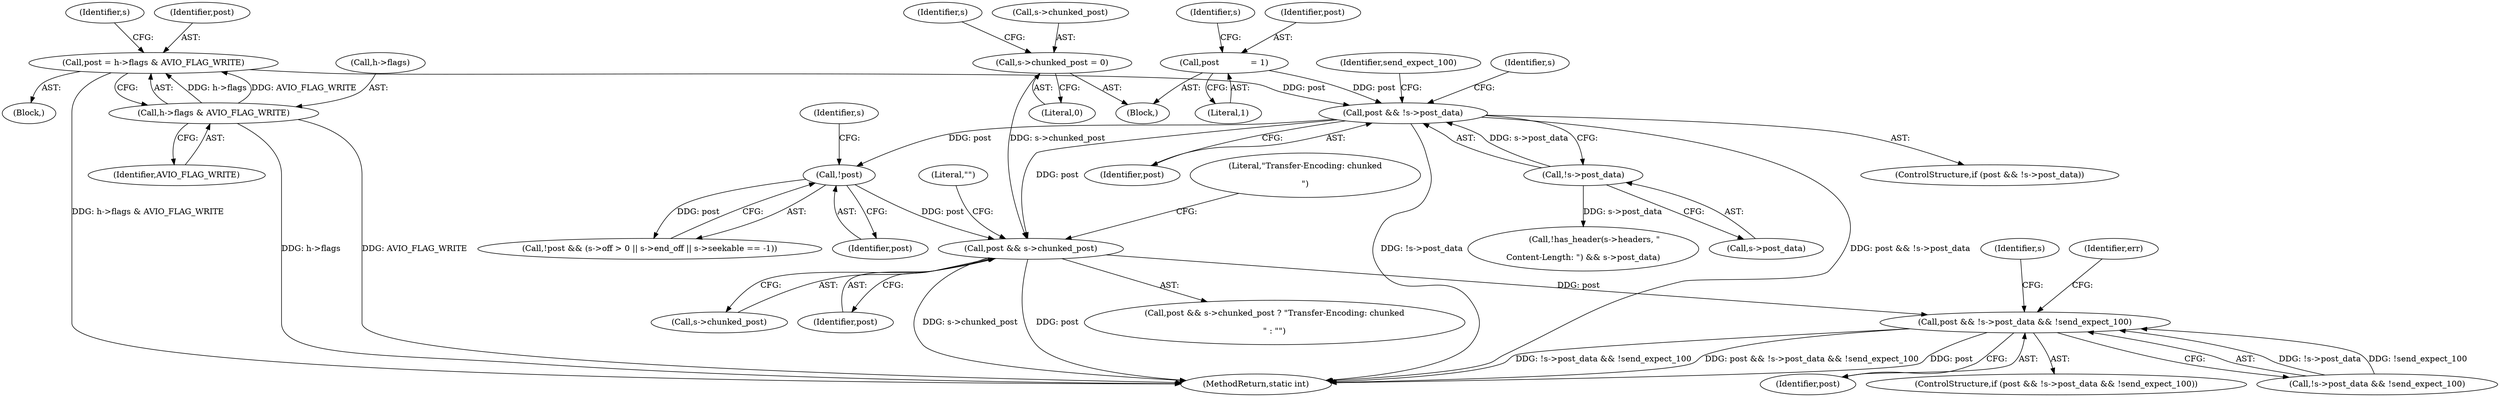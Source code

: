 digraph "0_FFmpeg_2a05c8f813de6f2278827734bf8102291e7484aa_0@pointer" {
"1000573" [label="(Call,post && s->chunked_post)"];
"1000209" [label="(Call,post && !s->post_data)"];
"1000152" [label="(Call,post = h->flags & AVIO_FLAG_WRITE)"];
"1000154" [label="(Call,h->flags & AVIO_FLAG_WRITE)"];
"1000164" [label="(Call,post            = 1)"];
"1000211" [label="(Call,!s->post_data)"];
"1000310" [label="(Call,!post)"];
"1000167" [label="(Call,s->chunked_post = 0)"];
"1000687" [label="(Call,post && !s->post_data && !send_expect_100)"];
"1000699" [label="(Identifier,s)"];
"1000578" [label="(Literal,\"Transfer-Encoding: chunked\r\n\")"];
"1000169" [label="(Identifier,s)"];
"1000575" [label="(Call,s->chunked_post)"];
"1000166" [label="(Literal,1)"];
"1000686" [label="(ControlStructure,if (post && !s->post_data && !send_expect_100))"];
"1000689" [label="(Call,!s->post_data && !send_expect_100)"];
"1000744" [label="(MethodReturn,static int)"];
"1000167" [label="(Call,s->chunked_post = 0)"];
"1000217" [label="(Identifier,send_expect_100)"];
"1000315" [label="(Identifier,s)"];
"1000433" [label="(Call,!has_header(s->headers, \"\r\nContent-Length: \") && s->post_data)"];
"1000165" [label="(Identifier,post)"];
"1000174" [label="(Identifier,s)"];
"1000116" [label="(Block,)"];
"1000309" [label="(Call,!post && (s->off > 0 || s->end_off || s->seekable == -1))"];
"1000161" [label="(Identifier,s)"];
"1000246" [label="(Identifier,s)"];
"1000688" [label="(Identifier,post)"];
"1000311" [label="(Identifier,post)"];
"1000707" [label="(Identifier,err)"];
"1000212" [label="(Call,s->post_data)"];
"1000572" [label="(Call,post && s->chunked_post ? \"Transfer-Encoding: chunked\r\n\" : \"\")"];
"1000209" [label="(Call,post && !s->post_data)"];
"1000574" [label="(Identifier,post)"];
"1000164" [label="(Call,post            = 1)"];
"1000687" [label="(Call,post && !s->post_data && !send_expect_100)"];
"1000579" [label="(Literal,\"\")"];
"1000310" [label="(Call,!post)"];
"1000163" [label="(Block,)"];
"1000152" [label="(Call,post = h->flags & AVIO_FLAG_WRITE)"];
"1000208" [label="(ControlStructure,if (post && !s->post_data))"];
"1000158" [label="(Identifier,AVIO_FLAG_WRITE)"];
"1000153" [label="(Identifier,post)"];
"1000171" [label="(Literal,0)"];
"1000168" [label="(Call,s->chunked_post)"];
"1000573" [label="(Call,post && s->chunked_post)"];
"1000155" [label="(Call,h->flags)"];
"1000210" [label="(Identifier,post)"];
"1000154" [label="(Call,h->flags & AVIO_FLAG_WRITE)"];
"1000211" [label="(Call,!s->post_data)"];
"1000573" -> "1000572"  [label="AST: "];
"1000573" -> "1000574"  [label="CFG: "];
"1000573" -> "1000575"  [label="CFG: "];
"1000574" -> "1000573"  [label="AST: "];
"1000575" -> "1000573"  [label="AST: "];
"1000578" -> "1000573"  [label="CFG: "];
"1000579" -> "1000573"  [label="CFG: "];
"1000573" -> "1000744"  [label="DDG: s->chunked_post"];
"1000573" -> "1000744"  [label="DDG: post"];
"1000209" -> "1000573"  [label="DDG: post"];
"1000310" -> "1000573"  [label="DDG: post"];
"1000167" -> "1000573"  [label="DDG: s->chunked_post"];
"1000573" -> "1000687"  [label="DDG: post"];
"1000209" -> "1000208"  [label="AST: "];
"1000209" -> "1000210"  [label="CFG: "];
"1000209" -> "1000211"  [label="CFG: "];
"1000210" -> "1000209"  [label="AST: "];
"1000211" -> "1000209"  [label="AST: "];
"1000217" -> "1000209"  [label="CFG: "];
"1000246" -> "1000209"  [label="CFG: "];
"1000209" -> "1000744"  [label="DDG: post && !s->post_data"];
"1000209" -> "1000744"  [label="DDG: !s->post_data"];
"1000152" -> "1000209"  [label="DDG: post"];
"1000164" -> "1000209"  [label="DDG: post"];
"1000211" -> "1000209"  [label="DDG: s->post_data"];
"1000209" -> "1000310"  [label="DDG: post"];
"1000152" -> "1000116"  [label="AST: "];
"1000152" -> "1000154"  [label="CFG: "];
"1000153" -> "1000152"  [label="AST: "];
"1000154" -> "1000152"  [label="AST: "];
"1000161" -> "1000152"  [label="CFG: "];
"1000152" -> "1000744"  [label="DDG: h->flags & AVIO_FLAG_WRITE"];
"1000154" -> "1000152"  [label="DDG: h->flags"];
"1000154" -> "1000152"  [label="DDG: AVIO_FLAG_WRITE"];
"1000154" -> "1000158"  [label="CFG: "];
"1000155" -> "1000154"  [label="AST: "];
"1000158" -> "1000154"  [label="AST: "];
"1000154" -> "1000744"  [label="DDG: AVIO_FLAG_WRITE"];
"1000154" -> "1000744"  [label="DDG: h->flags"];
"1000164" -> "1000163"  [label="AST: "];
"1000164" -> "1000166"  [label="CFG: "];
"1000165" -> "1000164"  [label="AST: "];
"1000166" -> "1000164"  [label="AST: "];
"1000169" -> "1000164"  [label="CFG: "];
"1000211" -> "1000212"  [label="CFG: "];
"1000212" -> "1000211"  [label="AST: "];
"1000211" -> "1000433"  [label="DDG: s->post_data"];
"1000310" -> "1000309"  [label="AST: "];
"1000310" -> "1000311"  [label="CFG: "];
"1000311" -> "1000310"  [label="AST: "];
"1000315" -> "1000310"  [label="CFG: "];
"1000309" -> "1000310"  [label="CFG: "];
"1000310" -> "1000309"  [label="DDG: post"];
"1000167" -> "1000163"  [label="AST: "];
"1000167" -> "1000171"  [label="CFG: "];
"1000168" -> "1000167"  [label="AST: "];
"1000171" -> "1000167"  [label="AST: "];
"1000174" -> "1000167"  [label="CFG: "];
"1000687" -> "1000686"  [label="AST: "];
"1000687" -> "1000688"  [label="CFG: "];
"1000687" -> "1000689"  [label="CFG: "];
"1000688" -> "1000687"  [label="AST: "];
"1000689" -> "1000687"  [label="AST: "];
"1000699" -> "1000687"  [label="CFG: "];
"1000707" -> "1000687"  [label="CFG: "];
"1000687" -> "1000744"  [label="DDG: !s->post_data && !send_expect_100"];
"1000687" -> "1000744"  [label="DDG: post && !s->post_data && !send_expect_100"];
"1000687" -> "1000744"  [label="DDG: post"];
"1000689" -> "1000687"  [label="DDG: !s->post_data"];
"1000689" -> "1000687"  [label="DDG: !send_expect_100"];
}

